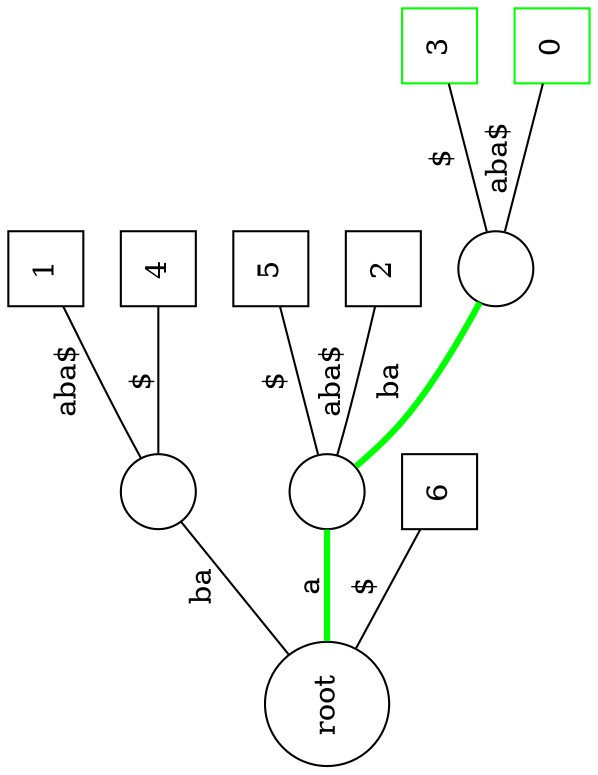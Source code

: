  graph tree_5 {
 rankdir=LR;
 orientation=landscape;
 size = 10;

1   [shape="circle", label="root"];
2   [shape="circle", label=""];
3   [shape="square", label="1"];
4   [shape="square", label="4"];
5   [shape="circle", label=""];
6   [shape="square", label="5"];
7   [shape="square", label="2"];
8   [shape="circle", label=""];
9   [shape="square", label="3", color="green"];
10  [shape="square", label="0", color="green"];
11  [shape="square", label="6"];

 1 -- 2 [label="ba"];
 2 -- 3 [label="aba$"];
 2 -- 4 [label="$"];
 
 1 -- 5 [label="a",color="green", penwidth="3.0"];
 5 -- 6 [label="$"];
 5 -- 7 [label="aba$"];
 5 -- 8 [label="ba", color="green", penwidth="3.0"];
 8 -- 9 [label="$"];
 8 -- 10 [label="aba$"];

 1 -- 11 [label="$"];
 
  

 }
